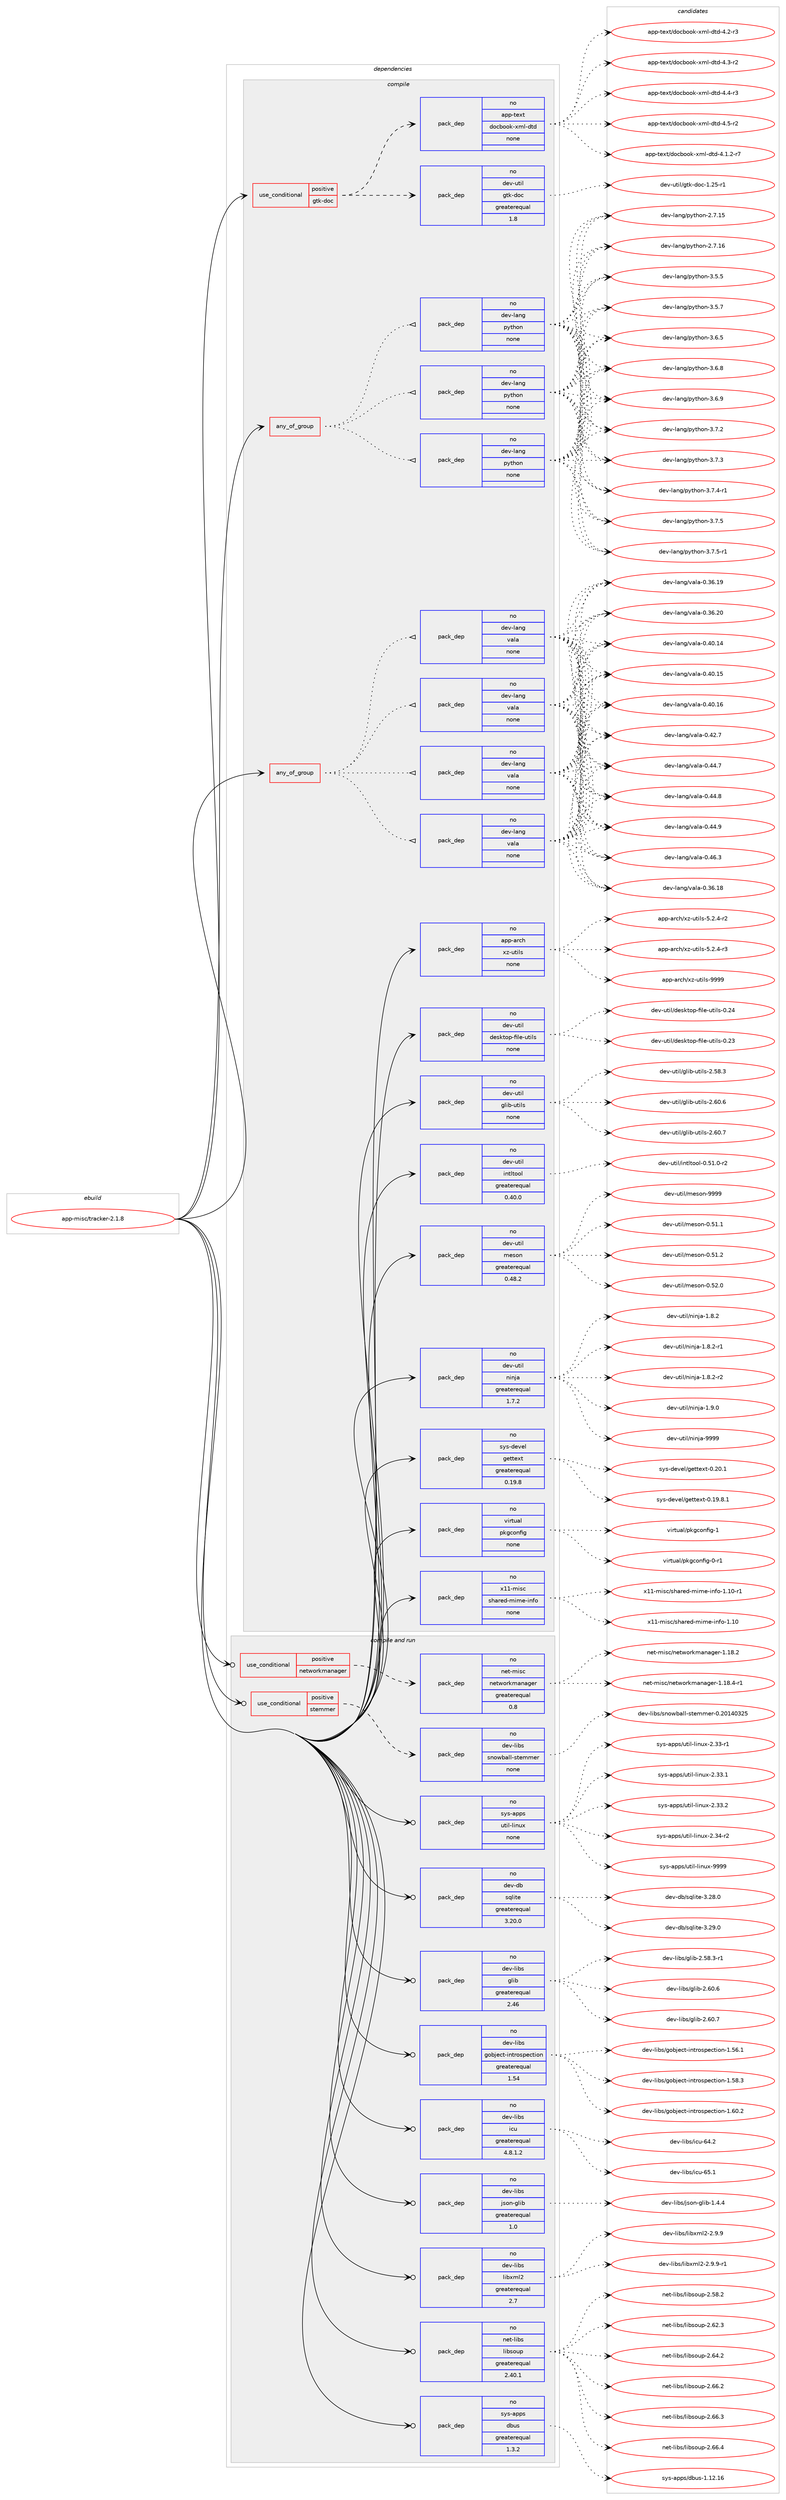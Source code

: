digraph prolog {

# *************
# Graph options
# *************

newrank=true;
concentrate=true;
compound=true;
graph [rankdir=LR,fontname=Helvetica,fontsize=10,ranksep=1.5];#, ranksep=2.5, nodesep=0.2];
edge  [arrowhead=vee];
node  [fontname=Helvetica,fontsize=10];

# **********
# The ebuild
# **********

subgraph cluster_leftcol {
color=gray;
rank=same;
label=<<i>ebuild</i>>;
id [label="app-misc/tracker-2.1.8", color=red, width=4, href="../app-misc/tracker-2.1.8.svg"];
}

# ****************
# The dependencies
# ****************

subgraph cluster_midcol {
color=gray;
label=<<i>dependencies</i>>;
subgraph cluster_compile {
fillcolor="#eeeeee";
style=filled;
label=<<i>compile</i>>;
subgraph any8722 {
dependency500579 [label=<<TABLE BORDER="0" CELLBORDER="1" CELLSPACING="0" CELLPADDING="4"><TR><TD CELLPADDING="10">any_of_group</TD></TR></TABLE>>, shape=none, color=red];subgraph pack371991 {
dependency500580 [label=<<TABLE BORDER="0" CELLBORDER="1" CELLSPACING="0" CELLPADDING="4" WIDTH="220"><TR><TD ROWSPAN="6" CELLPADDING="30">pack_dep</TD></TR><TR><TD WIDTH="110">no</TD></TR><TR><TD>dev-lang</TD></TR><TR><TD>python</TD></TR><TR><TD>none</TD></TR><TR><TD></TD></TR></TABLE>>, shape=none, color=blue];
}
dependency500579:e -> dependency500580:w [weight=20,style="dotted",arrowhead="oinv"];
subgraph pack371992 {
dependency500581 [label=<<TABLE BORDER="0" CELLBORDER="1" CELLSPACING="0" CELLPADDING="4" WIDTH="220"><TR><TD ROWSPAN="6" CELLPADDING="30">pack_dep</TD></TR><TR><TD WIDTH="110">no</TD></TR><TR><TD>dev-lang</TD></TR><TR><TD>python</TD></TR><TR><TD>none</TD></TR><TR><TD></TD></TR></TABLE>>, shape=none, color=blue];
}
dependency500579:e -> dependency500581:w [weight=20,style="dotted",arrowhead="oinv"];
subgraph pack371993 {
dependency500582 [label=<<TABLE BORDER="0" CELLBORDER="1" CELLSPACING="0" CELLPADDING="4" WIDTH="220"><TR><TD ROWSPAN="6" CELLPADDING="30">pack_dep</TD></TR><TR><TD WIDTH="110">no</TD></TR><TR><TD>dev-lang</TD></TR><TR><TD>python</TD></TR><TR><TD>none</TD></TR><TR><TD></TD></TR></TABLE>>, shape=none, color=blue];
}
dependency500579:e -> dependency500582:w [weight=20,style="dotted",arrowhead="oinv"];
}
id:e -> dependency500579:w [weight=20,style="solid",arrowhead="vee"];
subgraph any8723 {
dependency500583 [label=<<TABLE BORDER="0" CELLBORDER="1" CELLSPACING="0" CELLPADDING="4"><TR><TD CELLPADDING="10">any_of_group</TD></TR></TABLE>>, shape=none, color=red];subgraph pack371994 {
dependency500584 [label=<<TABLE BORDER="0" CELLBORDER="1" CELLSPACING="0" CELLPADDING="4" WIDTH="220"><TR><TD ROWSPAN="6" CELLPADDING="30">pack_dep</TD></TR><TR><TD WIDTH="110">no</TD></TR><TR><TD>dev-lang</TD></TR><TR><TD>vala</TD></TR><TR><TD>none</TD></TR><TR><TD></TD></TR></TABLE>>, shape=none, color=blue];
}
dependency500583:e -> dependency500584:w [weight=20,style="dotted",arrowhead="oinv"];
subgraph pack371995 {
dependency500585 [label=<<TABLE BORDER="0" CELLBORDER="1" CELLSPACING="0" CELLPADDING="4" WIDTH="220"><TR><TD ROWSPAN="6" CELLPADDING="30">pack_dep</TD></TR><TR><TD WIDTH="110">no</TD></TR><TR><TD>dev-lang</TD></TR><TR><TD>vala</TD></TR><TR><TD>none</TD></TR><TR><TD></TD></TR></TABLE>>, shape=none, color=blue];
}
dependency500583:e -> dependency500585:w [weight=20,style="dotted",arrowhead="oinv"];
subgraph pack371996 {
dependency500586 [label=<<TABLE BORDER="0" CELLBORDER="1" CELLSPACING="0" CELLPADDING="4" WIDTH="220"><TR><TD ROWSPAN="6" CELLPADDING="30">pack_dep</TD></TR><TR><TD WIDTH="110">no</TD></TR><TR><TD>dev-lang</TD></TR><TR><TD>vala</TD></TR><TR><TD>none</TD></TR><TR><TD></TD></TR></TABLE>>, shape=none, color=blue];
}
dependency500583:e -> dependency500586:w [weight=20,style="dotted",arrowhead="oinv"];
subgraph pack371997 {
dependency500587 [label=<<TABLE BORDER="0" CELLBORDER="1" CELLSPACING="0" CELLPADDING="4" WIDTH="220"><TR><TD ROWSPAN="6" CELLPADDING="30">pack_dep</TD></TR><TR><TD WIDTH="110">no</TD></TR><TR><TD>dev-lang</TD></TR><TR><TD>vala</TD></TR><TR><TD>none</TD></TR><TR><TD></TD></TR></TABLE>>, shape=none, color=blue];
}
dependency500583:e -> dependency500587:w [weight=20,style="dotted",arrowhead="oinv"];
}
id:e -> dependency500583:w [weight=20,style="solid",arrowhead="vee"];
subgraph cond119550 {
dependency500588 [label=<<TABLE BORDER="0" CELLBORDER="1" CELLSPACING="0" CELLPADDING="4"><TR><TD ROWSPAN="3" CELLPADDING="10">use_conditional</TD></TR><TR><TD>positive</TD></TR><TR><TD>gtk-doc</TD></TR></TABLE>>, shape=none, color=red];
subgraph pack371998 {
dependency500589 [label=<<TABLE BORDER="0" CELLBORDER="1" CELLSPACING="0" CELLPADDING="4" WIDTH="220"><TR><TD ROWSPAN="6" CELLPADDING="30">pack_dep</TD></TR><TR><TD WIDTH="110">no</TD></TR><TR><TD>dev-util</TD></TR><TR><TD>gtk-doc</TD></TR><TR><TD>greaterequal</TD></TR><TR><TD>1.8</TD></TR></TABLE>>, shape=none, color=blue];
}
dependency500588:e -> dependency500589:w [weight=20,style="dashed",arrowhead="vee"];
subgraph pack371999 {
dependency500590 [label=<<TABLE BORDER="0" CELLBORDER="1" CELLSPACING="0" CELLPADDING="4" WIDTH="220"><TR><TD ROWSPAN="6" CELLPADDING="30">pack_dep</TD></TR><TR><TD WIDTH="110">no</TD></TR><TR><TD>app-text</TD></TR><TR><TD>docbook-xml-dtd</TD></TR><TR><TD>none</TD></TR><TR><TD></TD></TR></TABLE>>, shape=none, color=blue];
}
dependency500588:e -> dependency500590:w [weight=20,style="dashed",arrowhead="vee"];
}
id:e -> dependency500588:w [weight=20,style="solid",arrowhead="vee"];
subgraph pack372000 {
dependency500591 [label=<<TABLE BORDER="0" CELLBORDER="1" CELLSPACING="0" CELLPADDING="4" WIDTH="220"><TR><TD ROWSPAN="6" CELLPADDING="30">pack_dep</TD></TR><TR><TD WIDTH="110">no</TD></TR><TR><TD>app-arch</TD></TR><TR><TD>xz-utils</TD></TR><TR><TD>none</TD></TR><TR><TD></TD></TR></TABLE>>, shape=none, color=blue];
}
id:e -> dependency500591:w [weight=20,style="solid",arrowhead="vee"];
subgraph pack372001 {
dependency500592 [label=<<TABLE BORDER="0" CELLBORDER="1" CELLSPACING="0" CELLPADDING="4" WIDTH="220"><TR><TD ROWSPAN="6" CELLPADDING="30">pack_dep</TD></TR><TR><TD WIDTH="110">no</TD></TR><TR><TD>dev-util</TD></TR><TR><TD>desktop-file-utils</TD></TR><TR><TD>none</TD></TR><TR><TD></TD></TR></TABLE>>, shape=none, color=blue];
}
id:e -> dependency500592:w [weight=20,style="solid",arrowhead="vee"];
subgraph pack372002 {
dependency500593 [label=<<TABLE BORDER="0" CELLBORDER="1" CELLSPACING="0" CELLPADDING="4" WIDTH="220"><TR><TD ROWSPAN="6" CELLPADDING="30">pack_dep</TD></TR><TR><TD WIDTH="110">no</TD></TR><TR><TD>dev-util</TD></TR><TR><TD>glib-utils</TD></TR><TR><TD>none</TD></TR><TR><TD></TD></TR></TABLE>>, shape=none, color=blue];
}
id:e -> dependency500593:w [weight=20,style="solid",arrowhead="vee"];
subgraph pack372003 {
dependency500594 [label=<<TABLE BORDER="0" CELLBORDER="1" CELLSPACING="0" CELLPADDING="4" WIDTH="220"><TR><TD ROWSPAN="6" CELLPADDING="30">pack_dep</TD></TR><TR><TD WIDTH="110">no</TD></TR><TR><TD>dev-util</TD></TR><TR><TD>intltool</TD></TR><TR><TD>greaterequal</TD></TR><TR><TD>0.40.0</TD></TR></TABLE>>, shape=none, color=blue];
}
id:e -> dependency500594:w [weight=20,style="solid",arrowhead="vee"];
subgraph pack372004 {
dependency500595 [label=<<TABLE BORDER="0" CELLBORDER="1" CELLSPACING="0" CELLPADDING="4" WIDTH="220"><TR><TD ROWSPAN="6" CELLPADDING="30">pack_dep</TD></TR><TR><TD WIDTH="110">no</TD></TR><TR><TD>dev-util</TD></TR><TR><TD>meson</TD></TR><TR><TD>greaterequal</TD></TR><TR><TD>0.48.2</TD></TR></TABLE>>, shape=none, color=blue];
}
id:e -> dependency500595:w [weight=20,style="solid",arrowhead="vee"];
subgraph pack372005 {
dependency500596 [label=<<TABLE BORDER="0" CELLBORDER="1" CELLSPACING="0" CELLPADDING="4" WIDTH="220"><TR><TD ROWSPAN="6" CELLPADDING="30">pack_dep</TD></TR><TR><TD WIDTH="110">no</TD></TR><TR><TD>dev-util</TD></TR><TR><TD>ninja</TD></TR><TR><TD>greaterequal</TD></TR><TR><TD>1.7.2</TD></TR></TABLE>>, shape=none, color=blue];
}
id:e -> dependency500596:w [weight=20,style="solid",arrowhead="vee"];
subgraph pack372006 {
dependency500597 [label=<<TABLE BORDER="0" CELLBORDER="1" CELLSPACING="0" CELLPADDING="4" WIDTH="220"><TR><TD ROWSPAN="6" CELLPADDING="30">pack_dep</TD></TR><TR><TD WIDTH="110">no</TD></TR><TR><TD>sys-devel</TD></TR><TR><TD>gettext</TD></TR><TR><TD>greaterequal</TD></TR><TR><TD>0.19.8</TD></TR></TABLE>>, shape=none, color=blue];
}
id:e -> dependency500597:w [weight=20,style="solid",arrowhead="vee"];
subgraph pack372007 {
dependency500598 [label=<<TABLE BORDER="0" CELLBORDER="1" CELLSPACING="0" CELLPADDING="4" WIDTH="220"><TR><TD ROWSPAN="6" CELLPADDING="30">pack_dep</TD></TR><TR><TD WIDTH="110">no</TD></TR><TR><TD>virtual</TD></TR><TR><TD>pkgconfig</TD></TR><TR><TD>none</TD></TR><TR><TD></TD></TR></TABLE>>, shape=none, color=blue];
}
id:e -> dependency500598:w [weight=20,style="solid",arrowhead="vee"];
subgraph pack372008 {
dependency500599 [label=<<TABLE BORDER="0" CELLBORDER="1" CELLSPACING="0" CELLPADDING="4" WIDTH="220"><TR><TD ROWSPAN="6" CELLPADDING="30">pack_dep</TD></TR><TR><TD WIDTH="110">no</TD></TR><TR><TD>x11-misc</TD></TR><TR><TD>shared-mime-info</TD></TR><TR><TD>none</TD></TR><TR><TD></TD></TR></TABLE>>, shape=none, color=blue];
}
id:e -> dependency500599:w [weight=20,style="solid",arrowhead="vee"];
}
subgraph cluster_compileandrun {
fillcolor="#eeeeee";
style=filled;
label=<<i>compile and run</i>>;
subgraph cond119551 {
dependency500600 [label=<<TABLE BORDER="0" CELLBORDER="1" CELLSPACING="0" CELLPADDING="4"><TR><TD ROWSPAN="3" CELLPADDING="10">use_conditional</TD></TR><TR><TD>positive</TD></TR><TR><TD>networkmanager</TD></TR></TABLE>>, shape=none, color=red];
subgraph pack372009 {
dependency500601 [label=<<TABLE BORDER="0" CELLBORDER="1" CELLSPACING="0" CELLPADDING="4" WIDTH="220"><TR><TD ROWSPAN="6" CELLPADDING="30">pack_dep</TD></TR><TR><TD WIDTH="110">no</TD></TR><TR><TD>net-misc</TD></TR><TR><TD>networkmanager</TD></TR><TR><TD>greaterequal</TD></TR><TR><TD>0.8</TD></TR></TABLE>>, shape=none, color=blue];
}
dependency500600:e -> dependency500601:w [weight=20,style="dashed",arrowhead="vee"];
}
id:e -> dependency500600:w [weight=20,style="solid",arrowhead="odotvee"];
subgraph cond119552 {
dependency500602 [label=<<TABLE BORDER="0" CELLBORDER="1" CELLSPACING="0" CELLPADDING="4"><TR><TD ROWSPAN="3" CELLPADDING="10">use_conditional</TD></TR><TR><TD>positive</TD></TR><TR><TD>stemmer</TD></TR></TABLE>>, shape=none, color=red];
subgraph pack372010 {
dependency500603 [label=<<TABLE BORDER="0" CELLBORDER="1" CELLSPACING="0" CELLPADDING="4" WIDTH="220"><TR><TD ROWSPAN="6" CELLPADDING="30">pack_dep</TD></TR><TR><TD WIDTH="110">no</TD></TR><TR><TD>dev-libs</TD></TR><TR><TD>snowball-stemmer</TD></TR><TR><TD>none</TD></TR><TR><TD></TD></TR></TABLE>>, shape=none, color=blue];
}
dependency500602:e -> dependency500603:w [weight=20,style="dashed",arrowhead="vee"];
}
id:e -> dependency500602:w [weight=20,style="solid",arrowhead="odotvee"];
subgraph pack372011 {
dependency500604 [label=<<TABLE BORDER="0" CELLBORDER="1" CELLSPACING="0" CELLPADDING="4" WIDTH="220"><TR><TD ROWSPAN="6" CELLPADDING="30">pack_dep</TD></TR><TR><TD WIDTH="110">no</TD></TR><TR><TD>dev-db</TD></TR><TR><TD>sqlite</TD></TR><TR><TD>greaterequal</TD></TR><TR><TD>3.20.0</TD></TR></TABLE>>, shape=none, color=blue];
}
id:e -> dependency500604:w [weight=20,style="solid",arrowhead="odotvee"];
subgraph pack372012 {
dependency500605 [label=<<TABLE BORDER="0" CELLBORDER="1" CELLSPACING="0" CELLPADDING="4" WIDTH="220"><TR><TD ROWSPAN="6" CELLPADDING="30">pack_dep</TD></TR><TR><TD WIDTH="110">no</TD></TR><TR><TD>dev-libs</TD></TR><TR><TD>glib</TD></TR><TR><TD>greaterequal</TD></TR><TR><TD>2.46</TD></TR></TABLE>>, shape=none, color=blue];
}
id:e -> dependency500605:w [weight=20,style="solid",arrowhead="odotvee"];
subgraph pack372013 {
dependency500606 [label=<<TABLE BORDER="0" CELLBORDER="1" CELLSPACING="0" CELLPADDING="4" WIDTH="220"><TR><TD ROWSPAN="6" CELLPADDING="30">pack_dep</TD></TR><TR><TD WIDTH="110">no</TD></TR><TR><TD>dev-libs</TD></TR><TR><TD>gobject-introspection</TD></TR><TR><TD>greaterequal</TD></TR><TR><TD>1.54</TD></TR></TABLE>>, shape=none, color=blue];
}
id:e -> dependency500606:w [weight=20,style="solid",arrowhead="odotvee"];
subgraph pack372014 {
dependency500607 [label=<<TABLE BORDER="0" CELLBORDER="1" CELLSPACING="0" CELLPADDING="4" WIDTH="220"><TR><TD ROWSPAN="6" CELLPADDING="30">pack_dep</TD></TR><TR><TD WIDTH="110">no</TD></TR><TR><TD>dev-libs</TD></TR><TR><TD>icu</TD></TR><TR><TD>greaterequal</TD></TR><TR><TD>4.8.1.2</TD></TR></TABLE>>, shape=none, color=blue];
}
id:e -> dependency500607:w [weight=20,style="solid",arrowhead="odotvee"];
subgraph pack372015 {
dependency500608 [label=<<TABLE BORDER="0" CELLBORDER="1" CELLSPACING="0" CELLPADDING="4" WIDTH="220"><TR><TD ROWSPAN="6" CELLPADDING="30">pack_dep</TD></TR><TR><TD WIDTH="110">no</TD></TR><TR><TD>dev-libs</TD></TR><TR><TD>json-glib</TD></TR><TR><TD>greaterequal</TD></TR><TR><TD>1.0</TD></TR></TABLE>>, shape=none, color=blue];
}
id:e -> dependency500608:w [weight=20,style="solid",arrowhead="odotvee"];
subgraph pack372016 {
dependency500609 [label=<<TABLE BORDER="0" CELLBORDER="1" CELLSPACING="0" CELLPADDING="4" WIDTH="220"><TR><TD ROWSPAN="6" CELLPADDING="30">pack_dep</TD></TR><TR><TD WIDTH="110">no</TD></TR><TR><TD>dev-libs</TD></TR><TR><TD>libxml2</TD></TR><TR><TD>greaterequal</TD></TR><TR><TD>2.7</TD></TR></TABLE>>, shape=none, color=blue];
}
id:e -> dependency500609:w [weight=20,style="solid",arrowhead="odotvee"];
subgraph pack372017 {
dependency500610 [label=<<TABLE BORDER="0" CELLBORDER="1" CELLSPACING="0" CELLPADDING="4" WIDTH="220"><TR><TD ROWSPAN="6" CELLPADDING="30">pack_dep</TD></TR><TR><TD WIDTH="110">no</TD></TR><TR><TD>net-libs</TD></TR><TR><TD>libsoup</TD></TR><TR><TD>greaterequal</TD></TR><TR><TD>2.40.1</TD></TR></TABLE>>, shape=none, color=blue];
}
id:e -> dependency500610:w [weight=20,style="solid",arrowhead="odotvee"];
subgraph pack372018 {
dependency500611 [label=<<TABLE BORDER="0" CELLBORDER="1" CELLSPACING="0" CELLPADDING="4" WIDTH="220"><TR><TD ROWSPAN="6" CELLPADDING="30">pack_dep</TD></TR><TR><TD WIDTH="110">no</TD></TR><TR><TD>sys-apps</TD></TR><TR><TD>dbus</TD></TR><TR><TD>greaterequal</TD></TR><TR><TD>1.3.2</TD></TR></TABLE>>, shape=none, color=blue];
}
id:e -> dependency500611:w [weight=20,style="solid",arrowhead="odotvee"];
subgraph pack372019 {
dependency500612 [label=<<TABLE BORDER="0" CELLBORDER="1" CELLSPACING="0" CELLPADDING="4" WIDTH="220"><TR><TD ROWSPAN="6" CELLPADDING="30">pack_dep</TD></TR><TR><TD WIDTH="110">no</TD></TR><TR><TD>sys-apps</TD></TR><TR><TD>util-linux</TD></TR><TR><TD>none</TD></TR><TR><TD></TD></TR></TABLE>>, shape=none, color=blue];
}
id:e -> dependency500612:w [weight=20,style="solid",arrowhead="odotvee"];
}
subgraph cluster_run {
fillcolor="#eeeeee";
style=filled;
label=<<i>run</i>>;
}
}

# **************
# The candidates
# **************

subgraph cluster_choices {
rank=same;
color=gray;
label=<<i>candidates</i>>;

subgraph choice371991 {
color=black;
nodesep=1;
choice10010111845108971101034711212111610411111045504655464953 [label="dev-lang/python-2.7.15", color=red, width=4,href="../dev-lang/python-2.7.15.svg"];
choice10010111845108971101034711212111610411111045504655464954 [label="dev-lang/python-2.7.16", color=red, width=4,href="../dev-lang/python-2.7.16.svg"];
choice100101118451089711010347112121116104111110455146534653 [label="dev-lang/python-3.5.5", color=red, width=4,href="../dev-lang/python-3.5.5.svg"];
choice100101118451089711010347112121116104111110455146534655 [label="dev-lang/python-3.5.7", color=red, width=4,href="../dev-lang/python-3.5.7.svg"];
choice100101118451089711010347112121116104111110455146544653 [label="dev-lang/python-3.6.5", color=red, width=4,href="../dev-lang/python-3.6.5.svg"];
choice100101118451089711010347112121116104111110455146544656 [label="dev-lang/python-3.6.8", color=red, width=4,href="../dev-lang/python-3.6.8.svg"];
choice100101118451089711010347112121116104111110455146544657 [label="dev-lang/python-3.6.9", color=red, width=4,href="../dev-lang/python-3.6.9.svg"];
choice100101118451089711010347112121116104111110455146554650 [label="dev-lang/python-3.7.2", color=red, width=4,href="../dev-lang/python-3.7.2.svg"];
choice100101118451089711010347112121116104111110455146554651 [label="dev-lang/python-3.7.3", color=red, width=4,href="../dev-lang/python-3.7.3.svg"];
choice1001011184510897110103471121211161041111104551465546524511449 [label="dev-lang/python-3.7.4-r1", color=red, width=4,href="../dev-lang/python-3.7.4-r1.svg"];
choice100101118451089711010347112121116104111110455146554653 [label="dev-lang/python-3.7.5", color=red, width=4,href="../dev-lang/python-3.7.5.svg"];
choice1001011184510897110103471121211161041111104551465546534511449 [label="dev-lang/python-3.7.5-r1", color=red, width=4,href="../dev-lang/python-3.7.5-r1.svg"];
dependency500580:e -> choice10010111845108971101034711212111610411111045504655464953:w [style=dotted,weight="100"];
dependency500580:e -> choice10010111845108971101034711212111610411111045504655464954:w [style=dotted,weight="100"];
dependency500580:e -> choice100101118451089711010347112121116104111110455146534653:w [style=dotted,weight="100"];
dependency500580:e -> choice100101118451089711010347112121116104111110455146534655:w [style=dotted,weight="100"];
dependency500580:e -> choice100101118451089711010347112121116104111110455146544653:w [style=dotted,weight="100"];
dependency500580:e -> choice100101118451089711010347112121116104111110455146544656:w [style=dotted,weight="100"];
dependency500580:e -> choice100101118451089711010347112121116104111110455146544657:w [style=dotted,weight="100"];
dependency500580:e -> choice100101118451089711010347112121116104111110455146554650:w [style=dotted,weight="100"];
dependency500580:e -> choice100101118451089711010347112121116104111110455146554651:w [style=dotted,weight="100"];
dependency500580:e -> choice1001011184510897110103471121211161041111104551465546524511449:w [style=dotted,weight="100"];
dependency500580:e -> choice100101118451089711010347112121116104111110455146554653:w [style=dotted,weight="100"];
dependency500580:e -> choice1001011184510897110103471121211161041111104551465546534511449:w [style=dotted,weight="100"];
}
subgraph choice371992 {
color=black;
nodesep=1;
choice10010111845108971101034711212111610411111045504655464953 [label="dev-lang/python-2.7.15", color=red, width=4,href="../dev-lang/python-2.7.15.svg"];
choice10010111845108971101034711212111610411111045504655464954 [label="dev-lang/python-2.7.16", color=red, width=4,href="../dev-lang/python-2.7.16.svg"];
choice100101118451089711010347112121116104111110455146534653 [label="dev-lang/python-3.5.5", color=red, width=4,href="../dev-lang/python-3.5.5.svg"];
choice100101118451089711010347112121116104111110455146534655 [label="dev-lang/python-3.5.7", color=red, width=4,href="../dev-lang/python-3.5.7.svg"];
choice100101118451089711010347112121116104111110455146544653 [label="dev-lang/python-3.6.5", color=red, width=4,href="../dev-lang/python-3.6.5.svg"];
choice100101118451089711010347112121116104111110455146544656 [label="dev-lang/python-3.6.8", color=red, width=4,href="../dev-lang/python-3.6.8.svg"];
choice100101118451089711010347112121116104111110455146544657 [label="dev-lang/python-3.6.9", color=red, width=4,href="../dev-lang/python-3.6.9.svg"];
choice100101118451089711010347112121116104111110455146554650 [label="dev-lang/python-3.7.2", color=red, width=4,href="../dev-lang/python-3.7.2.svg"];
choice100101118451089711010347112121116104111110455146554651 [label="dev-lang/python-3.7.3", color=red, width=4,href="../dev-lang/python-3.7.3.svg"];
choice1001011184510897110103471121211161041111104551465546524511449 [label="dev-lang/python-3.7.4-r1", color=red, width=4,href="../dev-lang/python-3.7.4-r1.svg"];
choice100101118451089711010347112121116104111110455146554653 [label="dev-lang/python-3.7.5", color=red, width=4,href="../dev-lang/python-3.7.5.svg"];
choice1001011184510897110103471121211161041111104551465546534511449 [label="dev-lang/python-3.7.5-r1", color=red, width=4,href="../dev-lang/python-3.7.5-r1.svg"];
dependency500581:e -> choice10010111845108971101034711212111610411111045504655464953:w [style=dotted,weight="100"];
dependency500581:e -> choice10010111845108971101034711212111610411111045504655464954:w [style=dotted,weight="100"];
dependency500581:e -> choice100101118451089711010347112121116104111110455146534653:w [style=dotted,weight="100"];
dependency500581:e -> choice100101118451089711010347112121116104111110455146534655:w [style=dotted,weight="100"];
dependency500581:e -> choice100101118451089711010347112121116104111110455146544653:w [style=dotted,weight="100"];
dependency500581:e -> choice100101118451089711010347112121116104111110455146544656:w [style=dotted,weight="100"];
dependency500581:e -> choice100101118451089711010347112121116104111110455146544657:w [style=dotted,weight="100"];
dependency500581:e -> choice100101118451089711010347112121116104111110455146554650:w [style=dotted,weight="100"];
dependency500581:e -> choice100101118451089711010347112121116104111110455146554651:w [style=dotted,weight="100"];
dependency500581:e -> choice1001011184510897110103471121211161041111104551465546524511449:w [style=dotted,weight="100"];
dependency500581:e -> choice100101118451089711010347112121116104111110455146554653:w [style=dotted,weight="100"];
dependency500581:e -> choice1001011184510897110103471121211161041111104551465546534511449:w [style=dotted,weight="100"];
}
subgraph choice371993 {
color=black;
nodesep=1;
choice10010111845108971101034711212111610411111045504655464953 [label="dev-lang/python-2.7.15", color=red, width=4,href="../dev-lang/python-2.7.15.svg"];
choice10010111845108971101034711212111610411111045504655464954 [label="dev-lang/python-2.7.16", color=red, width=4,href="../dev-lang/python-2.7.16.svg"];
choice100101118451089711010347112121116104111110455146534653 [label="dev-lang/python-3.5.5", color=red, width=4,href="../dev-lang/python-3.5.5.svg"];
choice100101118451089711010347112121116104111110455146534655 [label="dev-lang/python-3.5.7", color=red, width=4,href="../dev-lang/python-3.5.7.svg"];
choice100101118451089711010347112121116104111110455146544653 [label="dev-lang/python-3.6.5", color=red, width=4,href="../dev-lang/python-3.6.5.svg"];
choice100101118451089711010347112121116104111110455146544656 [label="dev-lang/python-3.6.8", color=red, width=4,href="../dev-lang/python-3.6.8.svg"];
choice100101118451089711010347112121116104111110455146544657 [label="dev-lang/python-3.6.9", color=red, width=4,href="../dev-lang/python-3.6.9.svg"];
choice100101118451089711010347112121116104111110455146554650 [label="dev-lang/python-3.7.2", color=red, width=4,href="../dev-lang/python-3.7.2.svg"];
choice100101118451089711010347112121116104111110455146554651 [label="dev-lang/python-3.7.3", color=red, width=4,href="../dev-lang/python-3.7.3.svg"];
choice1001011184510897110103471121211161041111104551465546524511449 [label="dev-lang/python-3.7.4-r1", color=red, width=4,href="../dev-lang/python-3.7.4-r1.svg"];
choice100101118451089711010347112121116104111110455146554653 [label="dev-lang/python-3.7.5", color=red, width=4,href="../dev-lang/python-3.7.5.svg"];
choice1001011184510897110103471121211161041111104551465546534511449 [label="dev-lang/python-3.7.5-r1", color=red, width=4,href="../dev-lang/python-3.7.5-r1.svg"];
dependency500582:e -> choice10010111845108971101034711212111610411111045504655464953:w [style=dotted,weight="100"];
dependency500582:e -> choice10010111845108971101034711212111610411111045504655464954:w [style=dotted,weight="100"];
dependency500582:e -> choice100101118451089711010347112121116104111110455146534653:w [style=dotted,weight="100"];
dependency500582:e -> choice100101118451089711010347112121116104111110455146534655:w [style=dotted,weight="100"];
dependency500582:e -> choice100101118451089711010347112121116104111110455146544653:w [style=dotted,weight="100"];
dependency500582:e -> choice100101118451089711010347112121116104111110455146544656:w [style=dotted,weight="100"];
dependency500582:e -> choice100101118451089711010347112121116104111110455146544657:w [style=dotted,weight="100"];
dependency500582:e -> choice100101118451089711010347112121116104111110455146554650:w [style=dotted,weight="100"];
dependency500582:e -> choice100101118451089711010347112121116104111110455146554651:w [style=dotted,weight="100"];
dependency500582:e -> choice1001011184510897110103471121211161041111104551465546524511449:w [style=dotted,weight="100"];
dependency500582:e -> choice100101118451089711010347112121116104111110455146554653:w [style=dotted,weight="100"];
dependency500582:e -> choice1001011184510897110103471121211161041111104551465546534511449:w [style=dotted,weight="100"];
}
subgraph choice371994 {
color=black;
nodesep=1;
choice10010111845108971101034711897108974548465154464956 [label="dev-lang/vala-0.36.18", color=red, width=4,href="../dev-lang/vala-0.36.18.svg"];
choice10010111845108971101034711897108974548465154464957 [label="dev-lang/vala-0.36.19", color=red, width=4,href="../dev-lang/vala-0.36.19.svg"];
choice10010111845108971101034711897108974548465154465048 [label="dev-lang/vala-0.36.20", color=red, width=4,href="../dev-lang/vala-0.36.20.svg"];
choice10010111845108971101034711897108974548465248464952 [label="dev-lang/vala-0.40.14", color=red, width=4,href="../dev-lang/vala-0.40.14.svg"];
choice10010111845108971101034711897108974548465248464953 [label="dev-lang/vala-0.40.15", color=red, width=4,href="../dev-lang/vala-0.40.15.svg"];
choice10010111845108971101034711897108974548465248464954 [label="dev-lang/vala-0.40.16", color=red, width=4,href="../dev-lang/vala-0.40.16.svg"];
choice100101118451089711010347118971089745484652504655 [label="dev-lang/vala-0.42.7", color=red, width=4,href="../dev-lang/vala-0.42.7.svg"];
choice100101118451089711010347118971089745484652524655 [label="dev-lang/vala-0.44.7", color=red, width=4,href="../dev-lang/vala-0.44.7.svg"];
choice100101118451089711010347118971089745484652524656 [label="dev-lang/vala-0.44.8", color=red, width=4,href="../dev-lang/vala-0.44.8.svg"];
choice100101118451089711010347118971089745484652524657 [label="dev-lang/vala-0.44.9", color=red, width=4,href="../dev-lang/vala-0.44.9.svg"];
choice100101118451089711010347118971089745484652544651 [label="dev-lang/vala-0.46.3", color=red, width=4,href="../dev-lang/vala-0.46.3.svg"];
dependency500584:e -> choice10010111845108971101034711897108974548465154464956:w [style=dotted,weight="100"];
dependency500584:e -> choice10010111845108971101034711897108974548465154464957:w [style=dotted,weight="100"];
dependency500584:e -> choice10010111845108971101034711897108974548465154465048:w [style=dotted,weight="100"];
dependency500584:e -> choice10010111845108971101034711897108974548465248464952:w [style=dotted,weight="100"];
dependency500584:e -> choice10010111845108971101034711897108974548465248464953:w [style=dotted,weight="100"];
dependency500584:e -> choice10010111845108971101034711897108974548465248464954:w [style=dotted,weight="100"];
dependency500584:e -> choice100101118451089711010347118971089745484652504655:w [style=dotted,weight="100"];
dependency500584:e -> choice100101118451089711010347118971089745484652524655:w [style=dotted,weight="100"];
dependency500584:e -> choice100101118451089711010347118971089745484652524656:w [style=dotted,weight="100"];
dependency500584:e -> choice100101118451089711010347118971089745484652524657:w [style=dotted,weight="100"];
dependency500584:e -> choice100101118451089711010347118971089745484652544651:w [style=dotted,weight="100"];
}
subgraph choice371995 {
color=black;
nodesep=1;
choice10010111845108971101034711897108974548465154464956 [label="dev-lang/vala-0.36.18", color=red, width=4,href="../dev-lang/vala-0.36.18.svg"];
choice10010111845108971101034711897108974548465154464957 [label="dev-lang/vala-0.36.19", color=red, width=4,href="../dev-lang/vala-0.36.19.svg"];
choice10010111845108971101034711897108974548465154465048 [label="dev-lang/vala-0.36.20", color=red, width=4,href="../dev-lang/vala-0.36.20.svg"];
choice10010111845108971101034711897108974548465248464952 [label="dev-lang/vala-0.40.14", color=red, width=4,href="../dev-lang/vala-0.40.14.svg"];
choice10010111845108971101034711897108974548465248464953 [label="dev-lang/vala-0.40.15", color=red, width=4,href="../dev-lang/vala-0.40.15.svg"];
choice10010111845108971101034711897108974548465248464954 [label="dev-lang/vala-0.40.16", color=red, width=4,href="../dev-lang/vala-0.40.16.svg"];
choice100101118451089711010347118971089745484652504655 [label="dev-lang/vala-0.42.7", color=red, width=4,href="../dev-lang/vala-0.42.7.svg"];
choice100101118451089711010347118971089745484652524655 [label="dev-lang/vala-0.44.7", color=red, width=4,href="../dev-lang/vala-0.44.7.svg"];
choice100101118451089711010347118971089745484652524656 [label="dev-lang/vala-0.44.8", color=red, width=4,href="../dev-lang/vala-0.44.8.svg"];
choice100101118451089711010347118971089745484652524657 [label="dev-lang/vala-0.44.9", color=red, width=4,href="../dev-lang/vala-0.44.9.svg"];
choice100101118451089711010347118971089745484652544651 [label="dev-lang/vala-0.46.3", color=red, width=4,href="../dev-lang/vala-0.46.3.svg"];
dependency500585:e -> choice10010111845108971101034711897108974548465154464956:w [style=dotted,weight="100"];
dependency500585:e -> choice10010111845108971101034711897108974548465154464957:w [style=dotted,weight="100"];
dependency500585:e -> choice10010111845108971101034711897108974548465154465048:w [style=dotted,weight="100"];
dependency500585:e -> choice10010111845108971101034711897108974548465248464952:w [style=dotted,weight="100"];
dependency500585:e -> choice10010111845108971101034711897108974548465248464953:w [style=dotted,weight="100"];
dependency500585:e -> choice10010111845108971101034711897108974548465248464954:w [style=dotted,weight="100"];
dependency500585:e -> choice100101118451089711010347118971089745484652504655:w [style=dotted,weight="100"];
dependency500585:e -> choice100101118451089711010347118971089745484652524655:w [style=dotted,weight="100"];
dependency500585:e -> choice100101118451089711010347118971089745484652524656:w [style=dotted,weight="100"];
dependency500585:e -> choice100101118451089711010347118971089745484652524657:w [style=dotted,weight="100"];
dependency500585:e -> choice100101118451089711010347118971089745484652544651:w [style=dotted,weight="100"];
}
subgraph choice371996 {
color=black;
nodesep=1;
choice10010111845108971101034711897108974548465154464956 [label="dev-lang/vala-0.36.18", color=red, width=4,href="../dev-lang/vala-0.36.18.svg"];
choice10010111845108971101034711897108974548465154464957 [label="dev-lang/vala-0.36.19", color=red, width=4,href="../dev-lang/vala-0.36.19.svg"];
choice10010111845108971101034711897108974548465154465048 [label="dev-lang/vala-0.36.20", color=red, width=4,href="../dev-lang/vala-0.36.20.svg"];
choice10010111845108971101034711897108974548465248464952 [label="dev-lang/vala-0.40.14", color=red, width=4,href="../dev-lang/vala-0.40.14.svg"];
choice10010111845108971101034711897108974548465248464953 [label="dev-lang/vala-0.40.15", color=red, width=4,href="../dev-lang/vala-0.40.15.svg"];
choice10010111845108971101034711897108974548465248464954 [label="dev-lang/vala-0.40.16", color=red, width=4,href="../dev-lang/vala-0.40.16.svg"];
choice100101118451089711010347118971089745484652504655 [label="dev-lang/vala-0.42.7", color=red, width=4,href="../dev-lang/vala-0.42.7.svg"];
choice100101118451089711010347118971089745484652524655 [label="dev-lang/vala-0.44.7", color=red, width=4,href="../dev-lang/vala-0.44.7.svg"];
choice100101118451089711010347118971089745484652524656 [label="dev-lang/vala-0.44.8", color=red, width=4,href="../dev-lang/vala-0.44.8.svg"];
choice100101118451089711010347118971089745484652524657 [label="dev-lang/vala-0.44.9", color=red, width=4,href="../dev-lang/vala-0.44.9.svg"];
choice100101118451089711010347118971089745484652544651 [label="dev-lang/vala-0.46.3", color=red, width=4,href="../dev-lang/vala-0.46.3.svg"];
dependency500586:e -> choice10010111845108971101034711897108974548465154464956:w [style=dotted,weight="100"];
dependency500586:e -> choice10010111845108971101034711897108974548465154464957:w [style=dotted,weight="100"];
dependency500586:e -> choice10010111845108971101034711897108974548465154465048:w [style=dotted,weight="100"];
dependency500586:e -> choice10010111845108971101034711897108974548465248464952:w [style=dotted,weight="100"];
dependency500586:e -> choice10010111845108971101034711897108974548465248464953:w [style=dotted,weight="100"];
dependency500586:e -> choice10010111845108971101034711897108974548465248464954:w [style=dotted,weight="100"];
dependency500586:e -> choice100101118451089711010347118971089745484652504655:w [style=dotted,weight="100"];
dependency500586:e -> choice100101118451089711010347118971089745484652524655:w [style=dotted,weight="100"];
dependency500586:e -> choice100101118451089711010347118971089745484652524656:w [style=dotted,weight="100"];
dependency500586:e -> choice100101118451089711010347118971089745484652524657:w [style=dotted,weight="100"];
dependency500586:e -> choice100101118451089711010347118971089745484652544651:w [style=dotted,weight="100"];
}
subgraph choice371997 {
color=black;
nodesep=1;
choice10010111845108971101034711897108974548465154464956 [label="dev-lang/vala-0.36.18", color=red, width=4,href="../dev-lang/vala-0.36.18.svg"];
choice10010111845108971101034711897108974548465154464957 [label="dev-lang/vala-0.36.19", color=red, width=4,href="../dev-lang/vala-0.36.19.svg"];
choice10010111845108971101034711897108974548465154465048 [label="dev-lang/vala-0.36.20", color=red, width=4,href="../dev-lang/vala-0.36.20.svg"];
choice10010111845108971101034711897108974548465248464952 [label="dev-lang/vala-0.40.14", color=red, width=4,href="../dev-lang/vala-0.40.14.svg"];
choice10010111845108971101034711897108974548465248464953 [label="dev-lang/vala-0.40.15", color=red, width=4,href="../dev-lang/vala-0.40.15.svg"];
choice10010111845108971101034711897108974548465248464954 [label="dev-lang/vala-0.40.16", color=red, width=4,href="../dev-lang/vala-0.40.16.svg"];
choice100101118451089711010347118971089745484652504655 [label="dev-lang/vala-0.42.7", color=red, width=4,href="../dev-lang/vala-0.42.7.svg"];
choice100101118451089711010347118971089745484652524655 [label="dev-lang/vala-0.44.7", color=red, width=4,href="../dev-lang/vala-0.44.7.svg"];
choice100101118451089711010347118971089745484652524656 [label="dev-lang/vala-0.44.8", color=red, width=4,href="../dev-lang/vala-0.44.8.svg"];
choice100101118451089711010347118971089745484652524657 [label="dev-lang/vala-0.44.9", color=red, width=4,href="../dev-lang/vala-0.44.9.svg"];
choice100101118451089711010347118971089745484652544651 [label="dev-lang/vala-0.46.3", color=red, width=4,href="../dev-lang/vala-0.46.3.svg"];
dependency500587:e -> choice10010111845108971101034711897108974548465154464956:w [style=dotted,weight="100"];
dependency500587:e -> choice10010111845108971101034711897108974548465154464957:w [style=dotted,weight="100"];
dependency500587:e -> choice10010111845108971101034711897108974548465154465048:w [style=dotted,weight="100"];
dependency500587:e -> choice10010111845108971101034711897108974548465248464952:w [style=dotted,weight="100"];
dependency500587:e -> choice10010111845108971101034711897108974548465248464953:w [style=dotted,weight="100"];
dependency500587:e -> choice10010111845108971101034711897108974548465248464954:w [style=dotted,weight="100"];
dependency500587:e -> choice100101118451089711010347118971089745484652504655:w [style=dotted,weight="100"];
dependency500587:e -> choice100101118451089711010347118971089745484652524655:w [style=dotted,weight="100"];
dependency500587:e -> choice100101118451089711010347118971089745484652524656:w [style=dotted,weight="100"];
dependency500587:e -> choice100101118451089711010347118971089745484652524657:w [style=dotted,weight="100"];
dependency500587:e -> choice100101118451089711010347118971089745484652544651:w [style=dotted,weight="100"];
}
subgraph choice371998 {
color=black;
nodesep=1;
choice1001011184511711610510847103116107451001119945494650534511449 [label="dev-util/gtk-doc-1.25-r1", color=red, width=4,href="../dev-util/gtk-doc-1.25-r1.svg"];
dependency500589:e -> choice1001011184511711610510847103116107451001119945494650534511449:w [style=dotted,weight="100"];
}
subgraph choice371999 {
color=black;
nodesep=1;
choice971121124511610112011647100111999811111110745120109108451001161004552464946504511455 [label="app-text/docbook-xml-dtd-4.1.2-r7", color=red, width=4,href="../app-text/docbook-xml-dtd-4.1.2-r7.svg"];
choice97112112451161011201164710011199981111111074512010910845100116100455246504511451 [label="app-text/docbook-xml-dtd-4.2-r3", color=red, width=4,href="../app-text/docbook-xml-dtd-4.2-r3.svg"];
choice97112112451161011201164710011199981111111074512010910845100116100455246514511450 [label="app-text/docbook-xml-dtd-4.3-r2", color=red, width=4,href="../app-text/docbook-xml-dtd-4.3-r2.svg"];
choice97112112451161011201164710011199981111111074512010910845100116100455246524511451 [label="app-text/docbook-xml-dtd-4.4-r3", color=red, width=4,href="../app-text/docbook-xml-dtd-4.4-r3.svg"];
choice97112112451161011201164710011199981111111074512010910845100116100455246534511450 [label="app-text/docbook-xml-dtd-4.5-r2", color=red, width=4,href="../app-text/docbook-xml-dtd-4.5-r2.svg"];
dependency500590:e -> choice971121124511610112011647100111999811111110745120109108451001161004552464946504511455:w [style=dotted,weight="100"];
dependency500590:e -> choice97112112451161011201164710011199981111111074512010910845100116100455246504511451:w [style=dotted,weight="100"];
dependency500590:e -> choice97112112451161011201164710011199981111111074512010910845100116100455246514511450:w [style=dotted,weight="100"];
dependency500590:e -> choice97112112451161011201164710011199981111111074512010910845100116100455246524511451:w [style=dotted,weight="100"];
dependency500590:e -> choice97112112451161011201164710011199981111111074512010910845100116100455246534511450:w [style=dotted,weight="100"];
}
subgraph choice372000 {
color=black;
nodesep=1;
choice9711211245971149910447120122451171161051081154553465046524511450 [label="app-arch/xz-utils-5.2.4-r2", color=red, width=4,href="../app-arch/xz-utils-5.2.4-r2.svg"];
choice9711211245971149910447120122451171161051081154553465046524511451 [label="app-arch/xz-utils-5.2.4-r3", color=red, width=4,href="../app-arch/xz-utils-5.2.4-r3.svg"];
choice9711211245971149910447120122451171161051081154557575757 [label="app-arch/xz-utils-9999", color=red, width=4,href="../app-arch/xz-utils-9999.svg"];
dependency500591:e -> choice9711211245971149910447120122451171161051081154553465046524511450:w [style=dotted,weight="100"];
dependency500591:e -> choice9711211245971149910447120122451171161051081154553465046524511451:w [style=dotted,weight="100"];
dependency500591:e -> choice9711211245971149910447120122451171161051081154557575757:w [style=dotted,weight="100"];
}
subgraph choice372001 {
color=black;
nodesep=1;
choice100101118451171161051084710010111510711611111245102105108101451171161051081154548465051 [label="dev-util/desktop-file-utils-0.23", color=red, width=4,href="../dev-util/desktop-file-utils-0.23.svg"];
choice100101118451171161051084710010111510711611111245102105108101451171161051081154548465052 [label="dev-util/desktop-file-utils-0.24", color=red, width=4,href="../dev-util/desktop-file-utils-0.24.svg"];
dependency500592:e -> choice100101118451171161051084710010111510711611111245102105108101451171161051081154548465051:w [style=dotted,weight="100"];
dependency500592:e -> choice100101118451171161051084710010111510711611111245102105108101451171161051081154548465052:w [style=dotted,weight="100"];
}
subgraph choice372002 {
color=black;
nodesep=1;
choice1001011184511711610510847103108105984511711610510811545504653564651 [label="dev-util/glib-utils-2.58.3", color=red, width=4,href="../dev-util/glib-utils-2.58.3.svg"];
choice1001011184511711610510847103108105984511711610510811545504654484654 [label="dev-util/glib-utils-2.60.6", color=red, width=4,href="../dev-util/glib-utils-2.60.6.svg"];
choice1001011184511711610510847103108105984511711610510811545504654484655 [label="dev-util/glib-utils-2.60.7", color=red, width=4,href="../dev-util/glib-utils-2.60.7.svg"];
dependency500593:e -> choice1001011184511711610510847103108105984511711610510811545504653564651:w [style=dotted,weight="100"];
dependency500593:e -> choice1001011184511711610510847103108105984511711610510811545504654484654:w [style=dotted,weight="100"];
dependency500593:e -> choice1001011184511711610510847103108105984511711610510811545504654484655:w [style=dotted,weight="100"];
}
subgraph choice372003 {
color=black;
nodesep=1;
choice1001011184511711610510847105110116108116111111108454846534946484511450 [label="dev-util/intltool-0.51.0-r2", color=red, width=4,href="../dev-util/intltool-0.51.0-r2.svg"];
dependency500594:e -> choice1001011184511711610510847105110116108116111111108454846534946484511450:w [style=dotted,weight="100"];
}
subgraph choice372004 {
color=black;
nodesep=1;
choice100101118451171161051084710910111511111045484653494649 [label="dev-util/meson-0.51.1", color=red, width=4,href="../dev-util/meson-0.51.1.svg"];
choice100101118451171161051084710910111511111045484653494650 [label="dev-util/meson-0.51.2", color=red, width=4,href="../dev-util/meson-0.51.2.svg"];
choice100101118451171161051084710910111511111045484653504648 [label="dev-util/meson-0.52.0", color=red, width=4,href="../dev-util/meson-0.52.0.svg"];
choice10010111845117116105108471091011151111104557575757 [label="dev-util/meson-9999", color=red, width=4,href="../dev-util/meson-9999.svg"];
dependency500595:e -> choice100101118451171161051084710910111511111045484653494649:w [style=dotted,weight="100"];
dependency500595:e -> choice100101118451171161051084710910111511111045484653494650:w [style=dotted,weight="100"];
dependency500595:e -> choice100101118451171161051084710910111511111045484653504648:w [style=dotted,weight="100"];
dependency500595:e -> choice10010111845117116105108471091011151111104557575757:w [style=dotted,weight="100"];
}
subgraph choice372005 {
color=black;
nodesep=1;
choice100101118451171161051084711010511010697454946564650 [label="dev-util/ninja-1.8.2", color=red, width=4,href="../dev-util/ninja-1.8.2.svg"];
choice1001011184511711610510847110105110106974549465646504511449 [label="dev-util/ninja-1.8.2-r1", color=red, width=4,href="../dev-util/ninja-1.8.2-r1.svg"];
choice1001011184511711610510847110105110106974549465646504511450 [label="dev-util/ninja-1.8.2-r2", color=red, width=4,href="../dev-util/ninja-1.8.2-r2.svg"];
choice100101118451171161051084711010511010697454946574648 [label="dev-util/ninja-1.9.0", color=red, width=4,href="../dev-util/ninja-1.9.0.svg"];
choice1001011184511711610510847110105110106974557575757 [label="dev-util/ninja-9999", color=red, width=4,href="../dev-util/ninja-9999.svg"];
dependency500596:e -> choice100101118451171161051084711010511010697454946564650:w [style=dotted,weight="100"];
dependency500596:e -> choice1001011184511711610510847110105110106974549465646504511449:w [style=dotted,weight="100"];
dependency500596:e -> choice1001011184511711610510847110105110106974549465646504511450:w [style=dotted,weight="100"];
dependency500596:e -> choice100101118451171161051084711010511010697454946574648:w [style=dotted,weight="100"];
dependency500596:e -> choice1001011184511711610510847110105110106974557575757:w [style=dotted,weight="100"];
}
subgraph choice372006 {
color=black;
nodesep=1;
choice1151211154510010111810110847103101116116101120116454846495746564649 [label="sys-devel/gettext-0.19.8.1", color=red, width=4,href="../sys-devel/gettext-0.19.8.1.svg"];
choice115121115451001011181011084710310111611610112011645484650484649 [label="sys-devel/gettext-0.20.1", color=red, width=4,href="../sys-devel/gettext-0.20.1.svg"];
dependency500597:e -> choice1151211154510010111810110847103101116116101120116454846495746564649:w [style=dotted,weight="100"];
dependency500597:e -> choice115121115451001011181011084710310111611610112011645484650484649:w [style=dotted,weight="100"];
}
subgraph choice372007 {
color=black;
nodesep=1;
choice11810511411611797108471121071039911111010210510345484511449 [label="virtual/pkgconfig-0-r1", color=red, width=4,href="../virtual/pkgconfig-0-r1.svg"];
choice1181051141161179710847112107103991111101021051034549 [label="virtual/pkgconfig-1", color=red, width=4,href="../virtual/pkgconfig-1.svg"];
dependency500598:e -> choice11810511411611797108471121071039911111010210510345484511449:w [style=dotted,weight="100"];
dependency500598:e -> choice1181051141161179710847112107103991111101021051034549:w [style=dotted,weight="100"];
}
subgraph choice372008 {
color=black;
nodesep=1;
choice12049494510910511599471151049711410110045109105109101451051101021114549464948 [label="x11-misc/shared-mime-info-1.10", color=red, width=4,href="../x11-misc/shared-mime-info-1.10.svg"];
choice120494945109105115994711510497114101100451091051091014510511010211145494649484511449 [label="x11-misc/shared-mime-info-1.10-r1", color=red, width=4,href="../x11-misc/shared-mime-info-1.10-r1.svg"];
dependency500599:e -> choice12049494510910511599471151049711410110045109105109101451051101021114549464948:w [style=dotted,weight="100"];
dependency500599:e -> choice120494945109105115994711510497114101100451091051091014510511010211145494649484511449:w [style=dotted,weight="100"];
}
subgraph choice372009 {
color=black;
nodesep=1;
choice110101116451091051159947110101116119111114107109971109710310111445494649564650 [label="net-misc/networkmanager-1.18.2", color=red, width=4,href="../net-misc/networkmanager-1.18.2.svg"];
choice1101011164510910511599471101011161191111141071099711097103101114454946495646524511449 [label="net-misc/networkmanager-1.18.4-r1", color=red, width=4,href="../net-misc/networkmanager-1.18.4-r1.svg"];
dependency500601:e -> choice110101116451091051159947110101116119111114107109971109710310111445494649564650:w [style=dotted,weight="100"];
dependency500601:e -> choice1101011164510910511599471101011161191111141071099711097103101114454946495646524511449:w [style=dotted,weight="100"];
}
subgraph choice372010 {
color=black;
nodesep=1;
choice1001011184510810598115471151101111199897108108451151161011091091011144548465048495248515053 [label="dev-libs/snowball-stemmer-0.20140325", color=red, width=4,href="../dev-libs/snowball-stemmer-0.20140325.svg"];
dependency500603:e -> choice1001011184510810598115471151101111199897108108451151161011091091011144548465048495248515053:w [style=dotted,weight="100"];
}
subgraph choice372011 {
color=black;
nodesep=1;
choice10010111845100984711511310810511610145514650564648 [label="dev-db/sqlite-3.28.0", color=red, width=4,href="../dev-db/sqlite-3.28.0.svg"];
choice10010111845100984711511310810511610145514650574648 [label="dev-db/sqlite-3.29.0", color=red, width=4,href="../dev-db/sqlite-3.29.0.svg"];
dependency500604:e -> choice10010111845100984711511310810511610145514650564648:w [style=dotted,weight="100"];
dependency500604:e -> choice10010111845100984711511310810511610145514650574648:w [style=dotted,weight="100"];
}
subgraph choice372012 {
color=black;
nodesep=1;
choice10010111845108105981154710310810598455046535646514511449 [label="dev-libs/glib-2.58.3-r1", color=red, width=4,href="../dev-libs/glib-2.58.3-r1.svg"];
choice1001011184510810598115471031081059845504654484654 [label="dev-libs/glib-2.60.6", color=red, width=4,href="../dev-libs/glib-2.60.6.svg"];
choice1001011184510810598115471031081059845504654484655 [label="dev-libs/glib-2.60.7", color=red, width=4,href="../dev-libs/glib-2.60.7.svg"];
dependency500605:e -> choice10010111845108105981154710310810598455046535646514511449:w [style=dotted,weight="100"];
dependency500605:e -> choice1001011184510810598115471031081059845504654484654:w [style=dotted,weight="100"];
dependency500605:e -> choice1001011184510810598115471031081059845504654484655:w [style=dotted,weight="100"];
}
subgraph choice372013 {
color=black;
nodesep=1;
choice1001011184510810598115471031119810610199116451051101161141111151121019911610511111045494653544649 [label="dev-libs/gobject-introspection-1.56.1", color=red, width=4,href="../dev-libs/gobject-introspection-1.56.1.svg"];
choice1001011184510810598115471031119810610199116451051101161141111151121019911610511111045494653564651 [label="dev-libs/gobject-introspection-1.58.3", color=red, width=4,href="../dev-libs/gobject-introspection-1.58.3.svg"];
choice1001011184510810598115471031119810610199116451051101161141111151121019911610511111045494654484650 [label="dev-libs/gobject-introspection-1.60.2", color=red, width=4,href="../dev-libs/gobject-introspection-1.60.2.svg"];
dependency500606:e -> choice1001011184510810598115471031119810610199116451051101161141111151121019911610511111045494653544649:w [style=dotted,weight="100"];
dependency500606:e -> choice1001011184510810598115471031119810610199116451051101161141111151121019911610511111045494653564651:w [style=dotted,weight="100"];
dependency500606:e -> choice1001011184510810598115471031119810610199116451051101161141111151121019911610511111045494654484650:w [style=dotted,weight="100"];
}
subgraph choice372014 {
color=black;
nodesep=1;
choice100101118451081059811547105991174554524650 [label="dev-libs/icu-64.2", color=red, width=4,href="../dev-libs/icu-64.2.svg"];
choice100101118451081059811547105991174554534649 [label="dev-libs/icu-65.1", color=red, width=4,href="../dev-libs/icu-65.1.svg"];
dependency500607:e -> choice100101118451081059811547105991174554524650:w [style=dotted,weight="100"];
dependency500607:e -> choice100101118451081059811547105991174554534649:w [style=dotted,weight="100"];
}
subgraph choice372015 {
color=black;
nodesep=1;
choice1001011184510810598115471061151111104510310810598454946524652 [label="dev-libs/json-glib-1.4.4", color=red, width=4,href="../dev-libs/json-glib-1.4.4.svg"];
dependency500608:e -> choice1001011184510810598115471061151111104510310810598454946524652:w [style=dotted,weight="100"];
}
subgraph choice372016 {
color=black;
nodesep=1;
choice1001011184510810598115471081059812010910850455046574657 [label="dev-libs/libxml2-2.9.9", color=red, width=4,href="../dev-libs/libxml2-2.9.9.svg"];
choice10010111845108105981154710810598120109108504550465746574511449 [label="dev-libs/libxml2-2.9.9-r1", color=red, width=4,href="../dev-libs/libxml2-2.9.9-r1.svg"];
dependency500609:e -> choice1001011184510810598115471081059812010910850455046574657:w [style=dotted,weight="100"];
dependency500609:e -> choice10010111845108105981154710810598120109108504550465746574511449:w [style=dotted,weight="100"];
}
subgraph choice372017 {
color=black;
nodesep=1;
choice1101011164510810598115471081059811511111711245504653564650 [label="net-libs/libsoup-2.58.2", color=red, width=4,href="../net-libs/libsoup-2.58.2.svg"];
choice1101011164510810598115471081059811511111711245504654504651 [label="net-libs/libsoup-2.62.3", color=red, width=4,href="../net-libs/libsoup-2.62.3.svg"];
choice1101011164510810598115471081059811511111711245504654524650 [label="net-libs/libsoup-2.64.2", color=red, width=4,href="../net-libs/libsoup-2.64.2.svg"];
choice1101011164510810598115471081059811511111711245504654544650 [label="net-libs/libsoup-2.66.2", color=red, width=4,href="../net-libs/libsoup-2.66.2.svg"];
choice1101011164510810598115471081059811511111711245504654544651 [label="net-libs/libsoup-2.66.3", color=red, width=4,href="../net-libs/libsoup-2.66.3.svg"];
choice1101011164510810598115471081059811511111711245504654544652 [label="net-libs/libsoup-2.66.4", color=red, width=4,href="../net-libs/libsoup-2.66.4.svg"];
dependency500610:e -> choice1101011164510810598115471081059811511111711245504653564650:w [style=dotted,weight="100"];
dependency500610:e -> choice1101011164510810598115471081059811511111711245504654504651:w [style=dotted,weight="100"];
dependency500610:e -> choice1101011164510810598115471081059811511111711245504654524650:w [style=dotted,weight="100"];
dependency500610:e -> choice1101011164510810598115471081059811511111711245504654544650:w [style=dotted,weight="100"];
dependency500610:e -> choice1101011164510810598115471081059811511111711245504654544651:w [style=dotted,weight="100"];
dependency500610:e -> choice1101011164510810598115471081059811511111711245504654544652:w [style=dotted,weight="100"];
}
subgraph choice372018 {
color=black;
nodesep=1;
choice115121115459711211211547100981171154549464950464954 [label="sys-apps/dbus-1.12.16", color=red, width=4,href="../sys-apps/dbus-1.12.16.svg"];
dependency500611:e -> choice115121115459711211211547100981171154549464950464954:w [style=dotted,weight="100"];
}
subgraph choice372019 {
color=black;
nodesep=1;
choice1151211154597112112115471171161051084510810511011712045504651514511449 [label="sys-apps/util-linux-2.33-r1", color=red, width=4,href="../sys-apps/util-linux-2.33-r1.svg"];
choice1151211154597112112115471171161051084510810511011712045504651514649 [label="sys-apps/util-linux-2.33.1", color=red, width=4,href="../sys-apps/util-linux-2.33.1.svg"];
choice1151211154597112112115471171161051084510810511011712045504651514650 [label="sys-apps/util-linux-2.33.2", color=red, width=4,href="../sys-apps/util-linux-2.33.2.svg"];
choice1151211154597112112115471171161051084510810511011712045504651524511450 [label="sys-apps/util-linux-2.34-r2", color=red, width=4,href="../sys-apps/util-linux-2.34-r2.svg"];
choice115121115459711211211547117116105108451081051101171204557575757 [label="sys-apps/util-linux-9999", color=red, width=4,href="../sys-apps/util-linux-9999.svg"];
dependency500612:e -> choice1151211154597112112115471171161051084510810511011712045504651514511449:w [style=dotted,weight="100"];
dependency500612:e -> choice1151211154597112112115471171161051084510810511011712045504651514649:w [style=dotted,weight="100"];
dependency500612:e -> choice1151211154597112112115471171161051084510810511011712045504651514650:w [style=dotted,weight="100"];
dependency500612:e -> choice1151211154597112112115471171161051084510810511011712045504651524511450:w [style=dotted,weight="100"];
dependency500612:e -> choice115121115459711211211547117116105108451081051101171204557575757:w [style=dotted,weight="100"];
}
}

}
